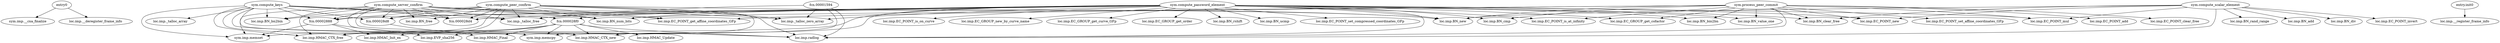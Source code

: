 digraph code {
  "0x00001380" [label="entry0"];
  "0x00001380" -> "0x00001110";
  "0x00001110" [label="sym.imp.__cxa_finalize"];
  "0x00001380" -> "0x000011a0";
  "0x000011a0" [label="loc.imp.__deregister_frame_info"];
  "0x00002ab0" [label="sym.compute_password_element"];
  "0x00002ab0" -> "0x00001320";
  "0x00001320" [label="loc.imp.HMAC_CTX_new"];
  "0x00002ab0" -> "0x000011d0";
  "0x000011d0" [label="loc.imp.radlog"];
  "0x00002ab0" -> "0x000012f0";
  "0x000012f0" [label="loc.imp.EC_GROUP_new_by_curve_name"];
  "0x00002ab0" -> "0x00001344";
  "0x00001344" [label="loc.imp.BN_new"];
  "0x00002ab0" -> "0x000011ac";
  "0x000011ac" [label="loc.imp.EC_POINT_new"];
  "0x00002ab0" -> "0x00001290";
  "0x00001290" [label="loc.imp.EC_GROUP_get_curve_GFp"];
  "0x00002ab0" -> "0x00001068";
  "0x00001068" [label="loc.imp.EC_GROUP_get_order"];
  "0x00002ab0" -> "0x000012e4";
  "0x000012e4" [label="loc.imp.EC_GROUP_get_cofactor"];
  "0x00002ab0" -> "0x00001164";
  "0x00001164" [label="loc.imp.BN_num_bits"];
  "0x00002ab0" -> "0x00001278";
  "0x00001278" [label="loc.imp._talloc_zero_array"];
  "0x00002ab0" -> "0x00002888";
  "0x00002888" [label="fcn.00002888"];
  "0x00002ab0" -> "0x000028d4";
  "0x000028d4" [label="fcn.000028d4"];
  "0x00002ab0" -> "0x000028d8";
  "0x000028d8" [label="fcn.000028d8"];
  "0x00002ab0" -> "0x00001074";
  "0x00001074" [label="loc.imp.BN_bin2bn"];
  "0x00002ab0" -> "0x000028f0";
  "0x000028f0" [label="fcn.000028f0"];
  "0x00002ab0" -> "0x0000105c";
  "0x0000105c" [label="loc.imp.BN_rshift"];
  "0x00002ab0" -> "0x00001314";
  "0x00001314" [label="loc.imp.BN_ucmp"];
  "0x00002ab0" -> "0x00001230";
  "0x00001230" [label="loc.imp.EC_POINT_set_compressed_coordinates_GFp"];
  "0x00002ab0" -> "0x000010a4";
  "0x000010a4" [label="loc.imp.EC_POINT_is_on_curve"];
  "0x00002ab0" -> "0x00001098";
  "0x00001098" [label="loc.imp.BN_value_one"];
  "0x00002ab0" -> "0x00001368";
  "0x00001368" [label="loc.imp.BN_cmp"];
  "0x00002ab0" -> "0x0000111c";
  "0x0000111c" [label="loc.imp.EC_POINT_mul"];
  "0x00002ab0" -> "0x00001128";
  "0x00001128" [label="loc.imp.EC_POINT_is_at_infinity"];
  "0x00002ab0" -> "0x0000132c";
  "0x0000132c" [label="loc.imp.BN_clear_free"];
  "0x00002ab0" -> "0x000010c8";
  "0x000010c8" [label="loc.imp._talloc_free"];
  "0x00002ab0" -> "0x0000129c";
  "0x0000129c" [label="loc.imp.HMAC_CTX_free"];
  "0x00003ce0" [label="sym.compute_peer_confirm"];
  "0x00003ce0" -> "0x00001320";
  "0x00001320" [label="loc.imp.HMAC_CTX_new"];
  "0x00003ce0" -> "0x000011d0";
  "0x000011d0" [label="loc.imp.radlog"];
  "0x00003ce0" -> "0x00001164";
  "0x00001164" [label="loc.imp.BN_num_bits"];
  "0x00003ce0" -> "0x00001278";
  "0x00001278" [label="loc.imp._talloc_zero_array"];
  "0x00003ce0" -> "0x00001344";
  "0x00001344" [label="loc.imp.BN_new"];
  "0x00003ce0" -> "0x00002888";
  "0x00002888" [label="fcn.00002888"];
  "0x00003ce0" -> "0x000010bc";
  "0x000010bc" [label="loc.imp.BN_bn2bin"];
  "0x00003ce0" -> "0x000028d4";
  "0x000028d4" [label="fcn.000028d4"];
  "0x00003ce0" -> "0x000012b4";
  "0x000012b4" [label="loc.imp.EC_POINT_get_affine_coordinates_GFp"];
  "0x00003ce0" -> "0x00001260";
  "0x00001260" [label="sym.imp.memset"];
  "0x00003ce0" -> "0x000028d8";
  "0x000028d8" [label="fcn.000028d8"];
  "0x00003ce0" -> "0x000010c8";
  "0x000010c8" [label="loc.imp._talloc_free"];
  "0x00003ce0" -> "0x0000123c";
  "0x0000123c" [label="loc.imp.BN_free"];
  "0x00003ce0" -> "0x0000129c";
  "0x0000129c" [label="loc.imp.HMAC_CTX_free"];
  "0x00004238" [label="sym.compute_keys"];
  "0x00004238" -> "0x00001320";
  "0x00001320" [label="loc.imp.HMAC_CTX_new"];
  "0x00004238" -> "0x000011d0";
  "0x000011d0" [label="loc.imp.radlog"];
  "0x00004238" -> "0x00001164";
  "0x00001164" [label="loc.imp.BN_num_bits"];
  "0x00004238" -> "0x000012cc";
  "0x000012cc" [label="loc.imp._talloc_array"];
  "0x00004238" -> "0x00002888";
  "0x00002888" [label="fcn.00002888"];
  "0x00004238" -> "0x000028d4";
  "0x000028d4" [label="fcn.000028d4"];
  "0x00004238" -> "0x00001260";
  "0x00001260" [label="sym.imp.memset"];
  "0x00004238" -> "0x000010bc";
  "0x000010bc" [label="loc.imp.BN_bn2bin"];
  "0x00004238" -> "0x000028d8";
  "0x000028d8" [label="fcn.000028d8"];
  "0x00004238" -> "0x000028f0";
  "0x000028f0" [label="fcn.000028f0"];
  "0x00004238" -> "0x000010e0";
  "0x000010e0" [label="sym.imp.memcpy"];
  "0x00004238" -> "0x000010c8";
  "0x000010c8" [label="loc.imp._talloc_free"];
  "0x00004238" -> "0x0000129c";
  "0x0000129c" [label="loc.imp.HMAC_CTX_free"];
  "0x00003788" [label="sym.compute_server_confirm"];
  "0x00003788" -> "0x00001320";
  "0x00001320" [label="loc.imp.HMAC_CTX_new"];
  "0x00003788" -> "0x000011d0";
  "0x000011d0" [label="loc.imp.radlog"];
  "0x00003788" -> "0x00001164";
  "0x00001164" [label="loc.imp.BN_num_bits"];
  "0x00003788" -> "0x00001278";
  "0x00001278" [label="loc.imp._talloc_zero_array"];
  "0x00003788" -> "0x00001344";
  "0x00001344" [label="loc.imp.BN_new"];
  "0x00003788" -> "0x00002888";
  "0x00002888" [label="fcn.00002888"];
  "0x00003788" -> "0x000010bc";
  "0x000010bc" [label="loc.imp.BN_bn2bin"];
  "0x00003788" -> "0x000028d4";
  "0x000028d4" [label="fcn.000028d4"];
  "0x00003788" -> "0x000012b4";
  "0x000012b4" [label="loc.imp.EC_POINT_get_affine_coordinates_GFp"];
  "0x00003788" -> "0x00001260";
  "0x00001260" [label="sym.imp.memset"];
  "0x00003788" -> "0x000028d8";
  "0x000028d8" [label="fcn.000028d8"];
  "0x00003788" -> "0x000010c8";
  "0x000010c8" [label="loc.imp._talloc_free"];
  "0x00003788" -> "0x0000123c";
  "0x0000123c" [label="loc.imp.BN_free"];
  "0x00003788" -> "0x0000129c";
  "0x0000129c" [label="loc.imp.HMAC_CTX_free"];
  "0x000032ec" [label="sym.process_peer_commit"];
  "0x000032ec" -> "0x00001344";
  "0x00001344" [label="loc.imp.BN_new"];
  "0x000032ec" -> "0x000011ac";
  "0x000011ac" [label="loc.imp.EC_POINT_new"];
  "0x000032ec" -> "0x000012e4";
  "0x000012e4" [label="loc.imp.EC_GROUP_get_cofactor"];
  "0x000032ec" -> "0x00001164";
  "0x00001164" [label="loc.imp.BN_num_bits"];
  "0x000032ec" -> "0x00001074";
  "0x00001074" [label="loc.imp.BN_bin2bn"];
  "0x000032ec" -> "0x00001248";
  "0x00001248" [label="loc.imp.EC_POINT_set_affine_coordinates_GFp"];
  "0x000032ec" -> "0x00001098";
  "0x00001098" [label="loc.imp.BN_value_one"];
  "0x000032ec" -> "0x00001368";
  "0x00001368" [label="loc.imp.BN_cmp"];
  "0x000032ec" -> "0x0000111c";
  "0x0000111c" [label="loc.imp.EC_POINT_mul"];
  "0x000032ec" -> "0x00001128";
  "0x00001128" [label="loc.imp.EC_POINT_is_at_infinity"];
  "0x000032ec" -> "0x000012c0";
  "0x000012c0" [label="loc.imp.EC_POINT_add"];
  "0x000032ec" -> "0x000012b4";
  "0x000012b4" [label="loc.imp.EC_POINT_get_affine_coordinates_GFp"];
  "0x000032ec" -> "0x000011d0";
  "0x000011d0" [label="loc.imp.radlog"];
  "0x000032ec" -> "0x00001158";
  "0x00001158" [label="loc.imp.EC_POINT_clear_free"];
  "0x000032ec" -> "0x0000132c";
  "0x0000132c" [label="loc.imp.BN_clear_free"];
  "0x0000311c" [label="sym.compute_scalar_element"];
  "0x0000311c" -> "0x00001344";
  "0x00001344" [label="loc.imp.BN_new"];
  "0x0000311c" -> "0x000011ac";
  "0x000011ac" [label="loc.imp.EC_POINT_new"];
  "0x0000311c" -> "0x000011d0";
  "0x000011d0" [label="loc.imp.radlog"];
  "0x0000311c" -> "0x000010b0";
  "0x000010b0" [label="loc.imp.BN_rand_range"];
  "0x0000311c" -> "0x00001134";
  "0x00001134" [label="loc.imp.BN_add"];
  "0x0000311c" -> "0x000011b8";
  "0x000011b8" [label="loc.imp.BN_div"];
  "0x0000311c" -> "0x0000111c";
  "0x0000111c" [label="loc.imp.EC_POINT_mul"];
  "0x0000311c" -> "0x000012a8";
  "0x000012a8" [label="loc.imp.EC_POINT_invert"];
  "0x0000311c" -> "0x0000132c";
  "0x0000132c" [label="loc.imp.BN_clear_free"];
  "0x000013fc" [label="entry.init0"];
  "0x000013fc" -> "0x00001350";
  "0x00001350" [label="loc.imp.__register_frame_info"];
  "0x00001594" [label="fcn.00001594"];
  "0x00001594" -> "0x00001278";
  "0x00001278" [label="loc.imp._talloc_zero_array"];
  "0x00001594" -> "0x000011d0";
  "0x000011d0" [label="loc.imp.radlog"];
  "0x00001594" -> "0x000010e0";
  "0x000010e0" [label="sym.imp.memcpy"];
  "0x00001594" -> "0x000010c8";
  "0x000010c8" [label="loc.imp._talloc_free"];
  "0x00002888" [label="fcn.00002888"];
  "0x00002888" -> "0x00001260";
  "0x00001260" [label="sym.imp.memset"];
  "0x00002888" -> "0x000012d8";
  "0x000012d8" [label="loc.imp.EVP_sha256"];
  "0x00002888" -> "0x000010f8";
  "0x000010f8" [label="loc.imp.HMAC_Init_ex"];
  "0x000028d8" [label="fcn.000028d8"];
  "0x000028d8" -> "0x000010ec";
  "0x000010ec" [label="loc.imp.HMAC_Final"];
  "0x000028f0" [label="fcn.000028f0"];
  "0x000028f0" -> "0x00001320";
  "0x00001320" [label="loc.imp.HMAC_CTX_new"];
  "0x000028f0" -> "0x000011d0";
  "0x000011d0" [label="loc.imp.radlog"];
  "0x000028f0" -> "0x000012d8";
  "0x000012d8" [label="loc.imp.EVP_sha256"];
  "0x000028f0" -> "0x000010f8";
  "0x000010f8" [label="loc.imp.HMAC_Init_ex"];
  "0x000028f0" -> "0x00001374";
  "0x00001374" [label="loc.imp.HMAC_Update"];
  "0x000028f0" -> "0x000010ec";
  "0x000010ec" [label="loc.imp.HMAC_Final"];
  "0x000028f0" -> "0x000010e0";
  "0x000010e0" [label="sym.imp.memcpy"];
  "0x000028f0" -> "0x0000129c";
  "0x0000129c" [label="loc.imp.HMAC_CTX_free"];
}